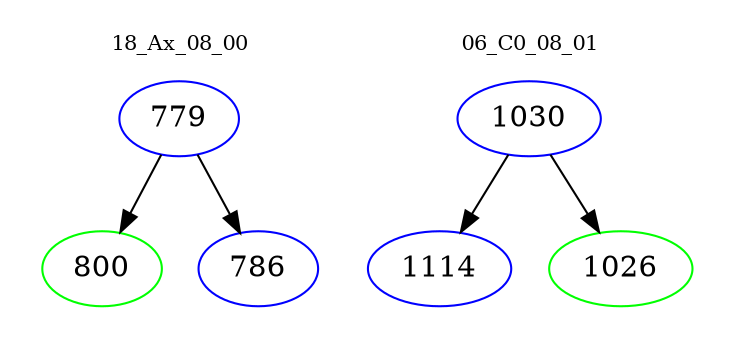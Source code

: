 digraph{
subgraph cluster_0 {
color = white
label = "18_Ax_08_00";
fontsize=10;
T0_779 [label="779", color="blue"]
T0_779 -> T0_800 [color="black"]
T0_800 [label="800", color="green"]
T0_779 -> T0_786 [color="black"]
T0_786 [label="786", color="blue"]
}
subgraph cluster_1 {
color = white
label = "06_C0_08_01";
fontsize=10;
T1_1030 [label="1030", color="blue"]
T1_1030 -> T1_1114 [color="black"]
T1_1114 [label="1114", color="blue"]
T1_1030 -> T1_1026 [color="black"]
T1_1026 [label="1026", color="green"]
}
}
